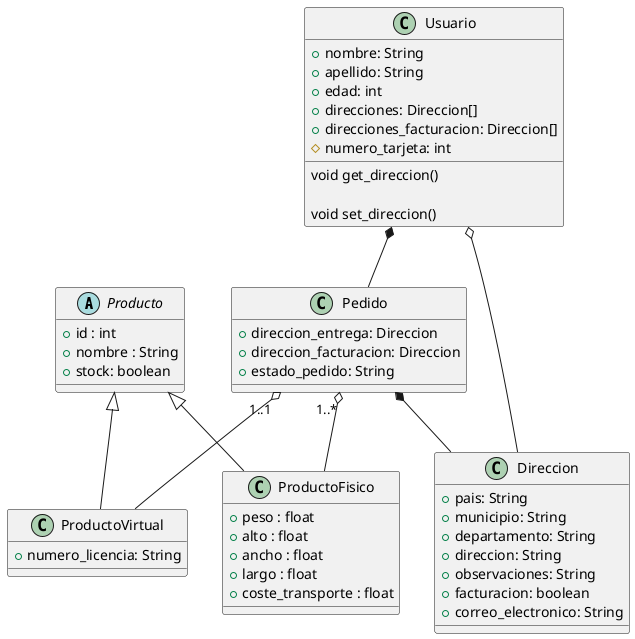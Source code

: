 
@startuml

abstract class Producto{
    +id : int
    +nombre : String
    +stock: boolean
}

class ProductoFisico{
    +peso : float
    +alto : float
    +ancho : float
    +largo : float
    +coste_transporte : float

}

class ProductoVirtual{
    +numero_licencia: String

}

class Usuario{
    +nombre: String
    +apellido: String
    +edad: int
    +direcciones: Direccion[]
    +direcciones_facturacion: Direccion[]
    #numero_tarjeta: int

    ' Getter
    void get_direccion()

    ' Setter
    void set_direccion()
}

class Direccion{
    +pais: String
    +municipio: String
    +departamento: String
    +direccion: String
    +observaciones: String
    +facturacion: boolean
    +correo_electronico: String
}

class Pedido{
    +direccion_entrega: Direccion
    +direccion_facturacion: Direccion
    +estado_pedido: String
}

Producto <|-- ProductoFisico
Producto <|-- ProductoVirtual
Usuario o-- Direccion
Pedido *-- Direccion
Pedido "1..*" o-- ProductoFisico
Pedido "1..1" o-- ProductoVirtual
Usuario *-- Pedido
@enduml